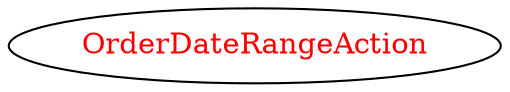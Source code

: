 digraph dependencyGraph {
 concentrate=true;
 ranksep="2.0";
 rankdir="LR"; 
 splines="ortho";
"OrderDateRangeAction" [fontcolor="red"];
}